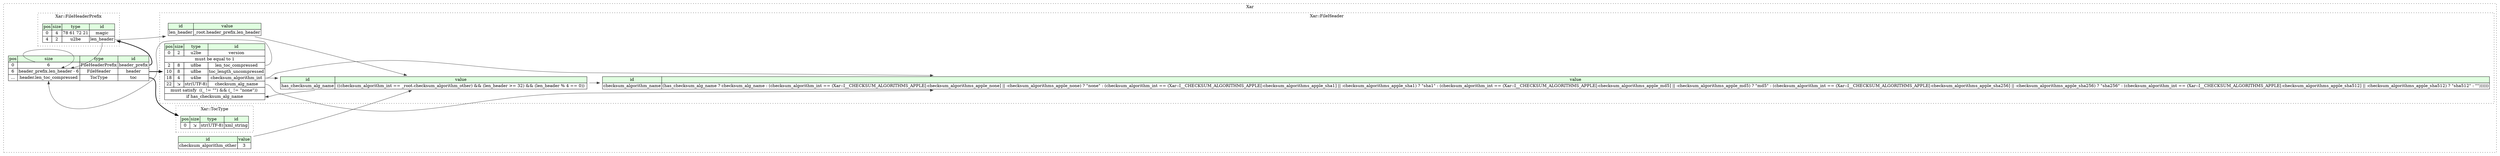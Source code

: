 digraph {
	rankdir=LR;
	node [shape=plaintext];
	subgraph cluster__xar {
		label="Xar";
		graph[style=dotted];

		xar__seq [label=<<TABLE BORDER="0" CELLBORDER="1" CELLSPACING="0">
			<TR><TD BGCOLOR="#E0FFE0">pos</TD><TD BGCOLOR="#E0FFE0">size</TD><TD BGCOLOR="#E0FFE0">type</TD><TD BGCOLOR="#E0FFE0">id</TD></TR>
			<TR><TD PORT="header_prefix_pos">0</TD><TD PORT="header_prefix_size">6</TD><TD>FileHeaderPrefix</TD><TD PORT="header_prefix_type">header_prefix</TD></TR>
			<TR><TD PORT="header_pos">6</TD><TD PORT="header_size">header_prefix.len_header - 6</TD><TD>FileHeader</TD><TD PORT="header_type">header</TD></TR>
			<TR><TD PORT="toc_pos">...</TD><TD PORT="toc_size">header.len_toc_compressed</TD><TD>TocType</TD><TD PORT="toc_type">toc</TD></TR>
		</TABLE>>];
		xar__inst__checksum_algorithm_other [label=<<TABLE BORDER="0" CELLBORDER="1" CELLSPACING="0">
			<TR><TD BGCOLOR="#E0FFE0">id</TD><TD BGCOLOR="#E0FFE0">value</TD></TR>
			<TR><TD>checksum_algorithm_other</TD><TD>3</TD></TR>
		</TABLE>>];
		subgraph cluster__file_header {
			label="Xar::FileHeader";
			graph[style=dotted];

			file_header__seq [label=<<TABLE BORDER="0" CELLBORDER="1" CELLSPACING="0">
				<TR><TD BGCOLOR="#E0FFE0">pos</TD><TD BGCOLOR="#E0FFE0">size</TD><TD BGCOLOR="#E0FFE0">type</TD><TD BGCOLOR="#E0FFE0">id</TD></TR>
				<TR><TD PORT="version_pos">0</TD><TD PORT="version_size">2</TD><TD>u2be</TD><TD PORT="version_type">version</TD></TR>
				<TR><TD COLSPAN="4" PORT="version__valid">must be equal to 1</TD></TR>
				<TR><TD PORT="len_toc_compressed_pos">2</TD><TD PORT="len_toc_compressed_size">8</TD><TD>u8be</TD><TD PORT="len_toc_compressed_type">len_toc_compressed</TD></TR>
				<TR><TD PORT="toc_length_uncompressed_pos">10</TD><TD PORT="toc_length_uncompressed_size">8</TD><TD>u8be</TD><TD PORT="toc_length_uncompressed_type">toc_length_uncompressed</TD></TR>
				<TR><TD PORT="checksum_algorithm_int_pos">18</TD><TD PORT="checksum_algorithm_int_size">4</TD><TD>u4be</TD><TD PORT="checksum_algorithm_int_type">checksum_algorithm_int</TD></TR>
				<TR><TD PORT="checksum_alg_name_pos">22</TD><TD PORT="checksum_alg_name_size">⇲</TD><TD>str(UTF-8)</TD><TD PORT="checksum_alg_name_type">checksum_alg_name</TD></TR>
				<TR><TD COLSPAN="4" PORT="checksum_alg_name__valid">must satisfy  ((_ != &quot;&quot;) &amp;&amp; (_ != &quot;none&quot;)) </TD></TR>
				<TR><TD COLSPAN="4" PORT="checksum_alg_name__if">if has_checksum_alg_name</TD></TR>
			</TABLE>>];
			file_header__inst__checksum_algorithm_name [label=<<TABLE BORDER="0" CELLBORDER="1" CELLSPACING="0">
				<TR><TD BGCOLOR="#E0FFE0">id</TD><TD BGCOLOR="#E0FFE0">value</TD></TR>
				<TR><TD>checksum_algorithm_name</TD><TD>(has_checksum_alg_name ? checksum_alg_name : (checksum_algorithm_int == (Xar::I__CHECKSUM_ALGORITHMS_APPLE[:checksum_algorithms_apple_none] || :checksum_algorithms_apple_none) ? &quot;none&quot; : (checksum_algorithm_int == (Xar::I__CHECKSUM_ALGORITHMS_APPLE[:checksum_algorithms_apple_sha1] || :checksum_algorithms_apple_sha1) ? &quot;sha1&quot; : (checksum_algorithm_int == (Xar::I__CHECKSUM_ALGORITHMS_APPLE[:checksum_algorithms_apple_md5] || :checksum_algorithms_apple_md5) ? &quot;md5&quot; : (checksum_algorithm_int == (Xar::I__CHECKSUM_ALGORITHMS_APPLE[:checksum_algorithms_apple_sha256] || :checksum_algorithms_apple_sha256) ? &quot;sha256&quot; : (checksum_algorithm_int == (Xar::I__CHECKSUM_ALGORITHMS_APPLE[:checksum_algorithms_apple_sha512] || :checksum_algorithms_apple_sha512) ? &quot;sha512&quot; : &quot;&quot;))))))</TD></TR>
			</TABLE>>];
			file_header__inst__has_checksum_alg_name [label=<<TABLE BORDER="0" CELLBORDER="1" CELLSPACING="0">
				<TR><TD BGCOLOR="#E0FFE0">id</TD><TD BGCOLOR="#E0FFE0">value</TD></TR>
				<TR><TD>has_checksum_alg_name</TD><TD> ((checksum_algorithm_int == _root.checksum_algorithm_other) &amp;&amp; (len_header &gt;= 32) &amp;&amp; (len_header % 4 == 0)) </TD></TR>
			</TABLE>>];
			file_header__inst__len_header [label=<<TABLE BORDER="0" CELLBORDER="1" CELLSPACING="0">
				<TR><TD BGCOLOR="#E0FFE0">id</TD><TD BGCOLOR="#E0FFE0">value</TD></TR>
				<TR><TD>len_header</TD><TD>_root.header_prefix.len_header</TD></TR>
			</TABLE>>];
		}
		subgraph cluster__file_header_prefix {
			label="Xar::FileHeaderPrefix";
			graph[style=dotted];

			file_header_prefix__seq [label=<<TABLE BORDER="0" CELLBORDER="1" CELLSPACING="0">
				<TR><TD BGCOLOR="#E0FFE0">pos</TD><TD BGCOLOR="#E0FFE0">size</TD><TD BGCOLOR="#E0FFE0">type</TD><TD BGCOLOR="#E0FFE0">id</TD></TR>
				<TR><TD PORT="magic_pos">0</TD><TD PORT="magic_size">4</TD><TD>78 61 72 21</TD><TD PORT="magic_type">magic</TD></TR>
				<TR><TD PORT="len_header_pos">4</TD><TD PORT="len_header_size">2</TD><TD>u2be</TD><TD PORT="len_header_type">len_header</TD></TR>
			</TABLE>>];
		}
		subgraph cluster__toc_type {
			label="Xar::TocType";
			graph[style=dotted];

			toc_type__seq [label=<<TABLE BORDER="0" CELLBORDER="1" CELLSPACING="0">
				<TR><TD BGCOLOR="#E0FFE0">pos</TD><TD BGCOLOR="#E0FFE0">size</TD><TD BGCOLOR="#E0FFE0">type</TD><TD BGCOLOR="#E0FFE0">id</TD></TR>
				<TR><TD PORT="xml_string_pos">0</TD><TD PORT="xml_string_size">⇲</TD><TD>str(UTF-8)</TD><TD PORT="xml_string_type">xml_string</TD></TR>
			</TABLE>>];
		}
	}
	xar__seq:header_prefix_type -> file_header_prefix__seq [style=bold];
	file_header_prefix__seq:len_header_type -> xar__seq:header_size [color="#404040"];
	xar__seq:header_prefix_size -> xar__seq:header_size [color="#404040"];
	xar__seq:header_type -> file_header__seq [style=bold];
	file_header__seq:len_toc_compressed_type -> xar__seq:toc_size [color="#404040"];
	xar__seq:toc_type -> toc_type__seq [style=bold];
	file_header__inst__has_checksum_alg_name:has_checksum_alg_name_type -> file_header__seq:checksum_alg_name__if [color="#404040"];
	file_header__inst__has_checksum_alg_name:has_checksum_alg_name_type -> file_header__inst__checksum_algorithm_name [color="#404040"];
	file_header__seq:checksum_alg_name_type -> file_header__inst__checksum_algorithm_name [color="#404040"];
	file_header__seq:checksum_algorithm_int_type -> file_header__inst__checksum_algorithm_name [color="#404040"];
	file_header__seq:checksum_algorithm_int_type -> file_header__inst__has_checksum_alg_name [color="#404040"];
	xar__inst__checksum_algorithm_other:checksum_algorithm_other_type -> file_header__inst__has_checksum_alg_name [color="#404040"];
	file_header__inst__len_header:len_header_type -> file_header__inst__has_checksum_alg_name [color="#404040"];
	file_header_prefix__seq:len_header_type -> file_header__inst__len_header [color="#404040"];
}
